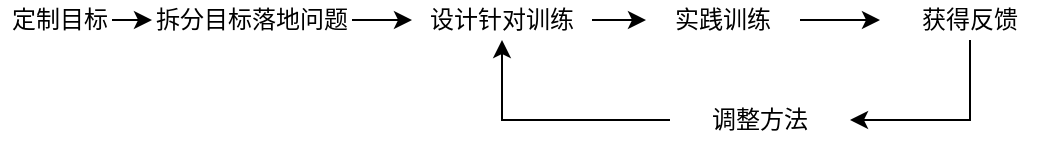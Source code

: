 <mxfile version="10.5.3" type="github"><diagram id="nPzjz_LqnfZiaBKF5eoF" name="第 1 页"><mxGraphModel dx="1394" dy="764" grid="1" gridSize="10" guides="1" tooltips="1" connect="1" arrows="1" fold="1" page="1" pageScale="1" pageWidth="827" pageHeight="1169" math="0" shadow="0"><root><mxCell id="0"/><mxCell id="1" parent="0"/><mxCell id="mTs6iYaco2C4FHK7UD4P-8" style="edgeStyle=orthogonalEdgeStyle;rounded=0;orthogonalLoop=1;jettySize=auto;html=1;exitX=1;exitY=0.5;exitDx=0;exitDy=0;entryX=0;entryY=0.5;entryDx=0;entryDy=0;" edge="1" parent="1" target="mTs6iYaco2C4FHK7UD4P-2"><mxGeometry relative="1" as="geometry"><mxPoint x="146" y="130" as="sourcePoint"/></mxGeometry></mxCell><mxCell id="mTs6iYaco2C4FHK7UD4P-1" value="&lt;span&gt;定制目标&lt;/span&gt;" style="text;html=1;strokeColor=none;fillColor=none;align=center;verticalAlign=middle;whiteSpace=wrap;rounded=0;" vertex="1" parent="1"><mxGeometry x="90" y="120" width="60" height="20" as="geometry"/></mxCell><mxCell id="mTs6iYaco2C4FHK7UD4P-9" value="" style="edgeStyle=orthogonalEdgeStyle;rounded=0;orthogonalLoop=1;jettySize=auto;html=1;" edge="1" parent="1" source="mTs6iYaco2C4FHK7UD4P-2" target="mTs6iYaco2C4FHK7UD4P-3"><mxGeometry relative="1" as="geometry"/></mxCell><mxCell id="mTs6iYaco2C4FHK7UD4P-2" value="拆分目标落地问题" style="text;html=1;strokeColor=none;fillColor=none;align=center;verticalAlign=middle;whiteSpace=wrap;rounded=0;" vertex="1" parent="1"><mxGeometry x="166" y="120" width="100" height="20" as="geometry"/></mxCell><mxCell id="mTs6iYaco2C4FHK7UD4P-13" style="edgeStyle=orthogonalEdgeStyle;rounded=0;orthogonalLoop=1;jettySize=auto;html=1;exitX=1;exitY=0.5;exitDx=0;exitDy=0;" edge="1" parent="1" source="mTs6iYaco2C4FHK7UD4P-3" target="mTs6iYaco2C4FHK7UD4P-4"><mxGeometry relative="1" as="geometry"/></mxCell><mxCell id="mTs6iYaco2C4FHK7UD4P-3" value="设计针对训练" style="text;html=1;strokeColor=none;fillColor=none;align=center;verticalAlign=middle;whiteSpace=wrap;rounded=0;" vertex="1" parent="1"><mxGeometry x="296" y="120" width="90" height="20" as="geometry"/></mxCell><mxCell id="mTs6iYaco2C4FHK7UD4P-11" value="" style="edgeStyle=orthogonalEdgeStyle;rounded=0;orthogonalLoop=1;jettySize=auto;html=1;" edge="1" parent="1" source="mTs6iYaco2C4FHK7UD4P-4" target="mTs6iYaco2C4FHK7UD4P-5"><mxGeometry relative="1" as="geometry"/></mxCell><mxCell id="mTs6iYaco2C4FHK7UD4P-4" value="实践训练" style="text;html=1;strokeColor=none;fillColor=none;align=center;verticalAlign=middle;whiteSpace=wrap;rounded=0;" vertex="1" parent="1"><mxGeometry x="413" y="120" width="77" height="20" as="geometry"/></mxCell><mxCell id="mTs6iYaco2C4FHK7UD4P-12" style="edgeStyle=orthogonalEdgeStyle;rounded=0;orthogonalLoop=1;jettySize=auto;html=1;exitX=0.5;exitY=1;exitDx=0;exitDy=0;entryX=1;entryY=0.5;entryDx=0;entryDy=0;" edge="1" parent="1" source="mTs6iYaco2C4FHK7UD4P-5" target="mTs6iYaco2C4FHK7UD4P-6"><mxGeometry relative="1" as="geometry"/></mxCell><mxCell id="mTs6iYaco2C4FHK7UD4P-5" value="获得反馈" style="text;html=1;strokeColor=none;fillColor=none;align=center;verticalAlign=middle;whiteSpace=wrap;rounded=0;" vertex="1" parent="1"><mxGeometry x="530" y="120" width="90" height="20" as="geometry"/></mxCell><mxCell id="mTs6iYaco2C4FHK7UD4P-15" style="edgeStyle=orthogonalEdgeStyle;rounded=0;orthogonalLoop=1;jettySize=auto;html=1;exitX=0;exitY=0.5;exitDx=0;exitDy=0;entryX=0.5;entryY=1;entryDx=0;entryDy=0;" edge="1" parent="1" source="mTs6iYaco2C4FHK7UD4P-6" target="mTs6iYaco2C4FHK7UD4P-3"><mxGeometry relative="1" as="geometry"/></mxCell><mxCell id="mTs6iYaco2C4FHK7UD4P-6" value="调整方法" style="text;html=1;strokeColor=none;fillColor=none;align=center;verticalAlign=middle;whiteSpace=wrap;rounded=0;" vertex="1" parent="1"><mxGeometry x="425" y="170" width="90" height="20" as="geometry"/></mxCell></root></mxGraphModel></diagram></mxfile>